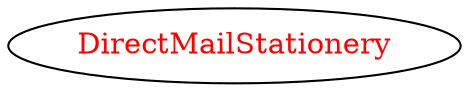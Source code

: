 digraph dependencyGraph {
 concentrate=true;
 ranksep="2.0";
 rankdir="LR"; 
 splines="ortho";
"DirectMailStationery" [fontcolor="red"];
}
